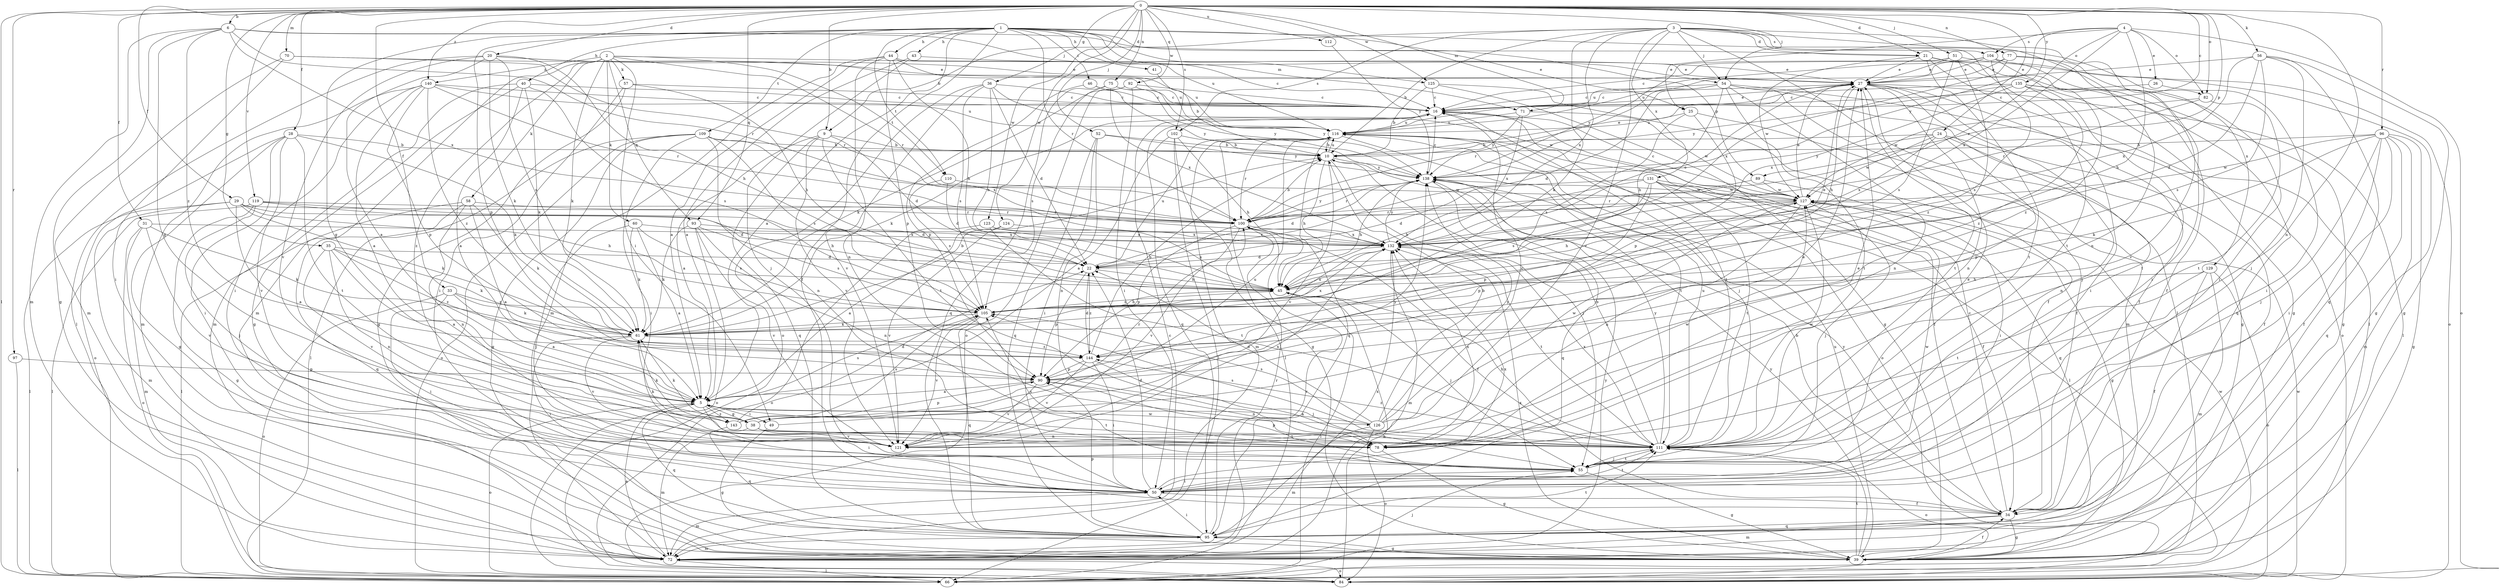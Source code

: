 strict digraph  {
0;
1;
2;
3;
4;
5;
6;
9;
10;
16;
20;
21;
22;
24;
25;
26;
27;
28;
29;
31;
33;
34;
35;
36;
38;
39;
40;
41;
43;
44;
45;
46;
49;
50;
51;
52;
54;
55;
56;
57;
58;
60;
61;
66;
70;
71;
72;
75;
77;
78;
82;
84;
89;
90;
92;
93;
95;
96;
97;
100;
102;
104;
105;
109;
110;
111;
112;
116;
119;
121;
123;
124;
125;
126;
127;
129;
131;
132;
135;
138;
140;
143;
144;
0 -> 6  [label=b];
0 -> 9  [label=b];
0 -> 16  [label=c];
0 -> 20  [label=d];
0 -> 21  [label=d];
0 -> 24  [label=e];
0 -> 28  [label=f];
0 -> 29  [label=f];
0 -> 31  [label=f];
0 -> 33  [label=f];
0 -> 35  [label=g];
0 -> 36  [label=g];
0 -> 51  [label=j];
0 -> 52  [label=j];
0 -> 54  [label=j];
0 -> 56  [label=k];
0 -> 66  [label=l];
0 -> 70  [label=m];
0 -> 71  [label=m];
0 -> 75  [label=n];
0 -> 77  [label=n];
0 -> 78  [label=n];
0 -> 82  [label=o];
0 -> 89  [label=p];
0 -> 92  [label=q];
0 -> 93  [label=q];
0 -> 96  [label=r];
0 -> 97  [label=r];
0 -> 102  [label=s];
0 -> 112  [label=u];
0 -> 119  [label=v];
0 -> 123  [label=w];
0 -> 124  [label=w];
0 -> 125  [label=w];
0 -> 135  [label=y];
0 -> 140  [label=z];
1 -> 5  [label=a];
1 -> 25  [label=e];
1 -> 34  [label=f];
1 -> 38  [label=g];
1 -> 40  [label=h];
1 -> 41  [label=h];
1 -> 43  [label=h];
1 -> 44  [label=h];
1 -> 46  [label=i];
1 -> 71  [label=m];
1 -> 82  [label=o];
1 -> 89  [label=p];
1 -> 90  [label=p];
1 -> 100  [label=r];
1 -> 109  [label=t];
1 -> 110  [label=t];
1 -> 116  [label=u];
1 -> 125  [label=w];
2 -> 16  [label=c];
2 -> 49  [label=i];
2 -> 57  [label=k];
2 -> 58  [label=k];
2 -> 60  [label=k];
2 -> 61  [label=k];
2 -> 72  [label=m];
2 -> 93  [label=q];
2 -> 100  [label=r];
2 -> 110  [label=t];
2 -> 140  [label=z];
2 -> 143  [label=z];
3 -> 9  [label=b];
3 -> 10  [label=b];
3 -> 21  [label=d];
3 -> 54  [label=j];
3 -> 61  [label=k];
3 -> 66  [label=l];
3 -> 78  [label=n];
3 -> 102  [label=s];
3 -> 104  [label=s];
3 -> 111  [label=t];
3 -> 121  [label=v];
3 -> 129  [label=x];
3 -> 131  [label=x];
3 -> 132  [label=x];
4 -> 25  [label=e];
4 -> 26  [label=e];
4 -> 45  [label=h];
4 -> 82  [label=o];
4 -> 84  [label=o];
4 -> 100  [label=r];
4 -> 104  [label=s];
4 -> 132  [label=x];
4 -> 138  [label=y];
5 -> 38  [label=g];
5 -> 49  [label=i];
5 -> 50  [label=i];
5 -> 84  [label=o];
5 -> 95  [label=q];
5 -> 105  [label=s];
5 -> 111  [label=t];
5 -> 126  [label=w];
5 -> 143  [label=z];
6 -> 21  [label=d];
6 -> 38  [label=g];
6 -> 39  [label=g];
6 -> 54  [label=j];
6 -> 72  [label=m];
6 -> 100  [label=r];
6 -> 132  [label=x];
6 -> 144  [label=z];
9 -> 5  [label=a];
9 -> 10  [label=b];
9 -> 22  [label=d];
9 -> 95  [label=q];
9 -> 111  [label=t];
9 -> 121  [label=v];
10 -> 27  [label=e];
10 -> 45  [label=h];
10 -> 55  [label=j];
10 -> 116  [label=u];
10 -> 121  [label=v];
10 -> 138  [label=y];
16 -> 27  [label=e];
16 -> 55  [label=j];
16 -> 61  [label=k];
16 -> 95  [label=q];
16 -> 111  [label=t];
16 -> 116  [label=u];
20 -> 5  [label=a];
20 -> 27  [label=e];
20 -> 45  [label=h];
20 -> 61  [label=k];
20 -> 66  [label=l];
20 -> 105  [label=s];
20 -> 116  [label=u];
20 -> 121  [label=v];
21 -> 27  [label=e];
21 -> 34  [label=f];
21 -> 39  [label=g];
21 -> 66  [label=l];
21 -> 111  [label=t];
21 -> 127  [label=w];
22 -> 45  [label=h];
22 -> 90  [label=p];
22 -> 116  [label=u];
22 -> 144  [label=z];
24 -> 10  [label=b];
24 -> 34  [label=f];
24 -> 78  [label=n];
24 -> 90  [label=p];
24 -> 127  [label=w];
24 -> 132  [label=x];
24 -> 138  [label=y];
25 -> 34  [label=f];
25 -> 90  [label=p];
25 -> 105  [label=s];
25 -> 116  [label=u];
26 -> 16  [label=c];
26 -> 50  [label=i];
27 -> 16  [label=c];
27 -> 34  [label=f];
27 -> 45  [label=h];
27 -> 50  [label=i];
27 -> 55  [label=j];
27 -> 66  [label=l];
27 -> 78  [label=n];
27 -> 111  [label=t];
28 -> 10  [label=b];
28 -> 39  [label=g];
28 -> 50  [label=i];
28 -> 61  [label=k];
28 -> 84  [label=o];
28 -> 111  [label=t];
28 -> 121  [label=v];
29 -> 5  [label=a];
29 -> 22  [label=d];
29 -> 45  [label=h];
29 -> 61  [label=k];
29 -> 66  [label=l];
29 -> 72  [label=m];
29 -> 100  [label=r];
31 -> 61  [label=k];
31 -> 72  [label=m];
31 -> 84  [label=o];
31 -> 121  [label=v];
31 -> 132  [label=x];
33 -> 5  [label=a];
33 -> 50  [label=i];
33 -> 61  [label=k];
33 -> 84  [label=o];
33 -> 105  [label=s];
34 -> 10  [label=b];
34 -> 16  [label=c];
34 -> 39  [label=g];
34 -> 72  [label=m];
34 -> 95  [label=q];
34 -> 138  [label=y];
35 -> 5  [label=a];
35 -> 22  [label=d];
35 -> 61  [label=k];
35 -> 78  [label=n];
35 -> 121  [label=v];
35 -> 144  [label=z];
36 -> 16  [label=c];
36 -> 22  [label=d];
36 -> 45  [label=h];
36 -> 84  [label=o];
36 -> 105  [label=s];
36 -> 121  [label=v];
36 -> 127  [label=w];
38 -> 27  [label=e];
38 -> 61  [label=k];
38 -> 78  [label=n];
38 -> 95  [label=q];
38 -> 100  [label=r];
38 -> 111  [label=t];
38 -> 116  [label=u];
38 -> 121  [label=v];
39 -> 34  [label=f];
39 -> 111  [label=t];
39 -> 116  [label=u];
39 -> 132  [label=x];
39 -> 138  [label=y];
40 -> 5  [label=a];
40 -> 16  [label=c];
40 -> 39  [label=g];
40 -> 61  [label=k];
40 -> 72  [label=m];
40 -> 105  [label=s];
41 -> 10  [label=b];
43 -> 5  [label=a];
43 -> 27  [label=e];
43 -> 55  [label=j];
44 -> 5  [label=a];
44 -> 27  [label=e];
44 -> 45  [label=h];
44 -> 72  [label=m];
44 -> 78  [label=n];
44 -> 90  [label=p];
44 -> 116  [label=u];
45 -> 27  [label=e];
45 -> 55  [label=j];
45 -> 66  [label=l];
45 -> 105  [label=s];
46 -> 16  [label=c];
46 -> 90  [label=p];
46 -> 138  [label=y];
49 -> 39  [label=g];
49 -> 138  [label=y];
50 -> 22  [label=d];
50 -> 34  [label=f];
50 -> 72  [label=m];
50 -> 111  [label=t];
50 -> 127  [label=w];
50 -> 132  [label=x];
51 -> 27  [label=e];
51 -> 84  [label=o];
51 -> 105  [label=s];
51 -> 138  [label=y];
51 -> 144  [label=z];
52 -> 10  [label=b];
52 -> 50  [label=i];
52 -> 78  [label=n];
52 -> 95  [label=q];
52 -> 138  [label=y];
54 -> 16  [label=c];
54 -> 22  [label=d];
54 -> 39  [label=g];
54 -> 45  [label=h];
54 -> 72  [label=m];
54 -> 78  [label=n];
54 -> 84  [label=o];
54 -> 100  [label=r];
54 -> 111  [label=t];
55 -> 27  [label=e];
55 -> 39  [label=g];
55 -> 50  [label=i];
55 -> 90  [label=p];
55 -> 105  [label=s];
55 -> 111  [label=t];
56 -> 22  [label=d];
56 -> 27  [label=e];
56 -> 39  [label=g];
56 -> 55  [label=j];
56 -> 95  [label=q];
56 -> 105  [label=s];
56 -> 132  [label=x];
57 -> 16  [label=c];
57 -> 39  [label=g];
57 -> 45  [label=h];
57 -> 50  [label=i];
58 -> 5  [label=a];
58 -> 61  [label=k];
58 -> 66  [label=l];
58 -> 78  [label=n];
58 -> 95  [label=q];
58 -> 100  [label=r];
60 -> 5  [label=a];
60 -> 55  [label=j];
60 -> 61  [label=k];
60 -> 105  [label=s];
60 -> 132  [label=x];
61 -> 10  [label=b];
61 -> 50  [label=i];
61 -> 121  [label=v];
61 -> 132  [label=x];
61 -> 144  [label=z];
66 -> 127  [label=w];
66 -> 138  [label=y];
70 -> 27  [label=e];
70 -> 50  [label=i];
70 -> 72  [label=m];
70 -> 100  [label=r];
71 -> 116  [label=u];
71 -> 127  [label=w];
71 -> 132  [label=x];
71 -> 138  [label=y];
72 -> 5  [label=a];
72 -> 16  [label=c];
72 -> 55  [label=j];
72 -> 66  [label=l];
72 -> 84  [label=o];
72 -> 100  [label=r];
75 -> 16  [label=c];
75 -> 95  [label=q];
75 -> 105  [label=s];
75 -> 132  [label=x];
75 -> 138  [label=y];
77 -> 27  [label=e];
77 -> 50  [label=i];
77 -> 116  [label=u];
77 -> 121  [label=v];
77 -> 132  [label=x];
78 -> 39  [label=g];
78 -> 127  [label=w];
78 -> 132  [label=x];
82 -> 100  [label=r];
82 -> 111  [label=t];
82 -> 127  [label=w];
84 -> 45  [label=h];
84 -> 127  [label=w];
89 -> 50  [label=i];
89 -> 100  [label=r];
89 -> 127  [label=w];
90 -> 5  [label=a];
90 -> 78  [label=n];
90 -> 121  [label=v];
92 -> 16  [label=c];
92 -> 50  [label=i];
92 -> 61  [label=k];
92 -> 84  [label=o];
92 -> 138  [label=y];
93 -> 61  [label=k];
93 -> 78  [label=n];
93 -> 84  [label=o];
93 -> 105  [label=s];
93 -> 121  [label=v];
93 -> 132  [label=x];
95 -> 39  [label=g];
95 -> 50  [label=i];
95 -> 72  [label=m];
95 -> 90  [label=p];
95 -> 100  [label=r];
95 -> 111  [label=t];
95 -> 132  [label=x];
96 -> 10  [label=b];
96 -> 34  [label=f];
96 -> 39  [label=g];
96 -> 50  [label=i];
96 -> 55  [label=j];
96 -> 61  [label=k];
96 -> 72  [label=m];
96 -> 95  [label=q];
96 -> 127  [label=w];
97 -> 66  [label=l];
97 -> 90  [label=p];
100 -> 10  [label=b];
100 -> 34  [label=f];
100 -> 90  [label=p];
100 -> 121  [label=v];
100 -> 132  [label=x];
100 -> 138  [label=y];
102 -> 5  [label=a];
102 -> 10  [label=b];
102 -> 39  [label=g];
102 -> 45  [label=h];
102 -> 66  [label=l];
104 -> 16  [label=c];
104 -> 27  [label=e];
104 -> 39  [label=g];
104 -> 50  [label=i];
104 -> 105  [label=s];
104 -> 116  [label=u];
104 -> 144  [label=z];
105 -> 45  [label=h];
105 -> 61  [label=k];
105 -> 95  [label=q];
105 -> 121  [label=v];
105 -> 132  [label=x];
109 -> 10  [label=b];
109 -> 39  [label=g];
109 -> 50  [label=i];
109 -> 66  [label=l];
109 -> 78  [label=n];
109 -> 84  [label=o];
109 -> 105  [label=s];
109 -> 132  [label=x];
110 -> 22  [label=d];
110 -> 105  [label=s];
110 -> 127  [label=w];
111 -> 10  [label=b];
111 -> 45  [label=h];
111 -> 55  [label=j];
111 -> 61  [label=k];
111 -> 84  [label=o];
111 -> 105  [label=s];
111 -> 116  [label=u];
111 -> 127  [label=w];
111 -> 132  [label=x];
111 -> 138  [label=y];
111 -> 144  [label=z];
112 -> 138  [label=y];
116 -> 10  [label=b];
116 -> 34  [label=f];
116 -> 66  [label=l];
116 -> 72  [label=m];
116 -> 84  [label=o];
116 -> 95  [label=q];
116 -> 100  [label=r];
116 -> 111  [label=t];
119 -> 22  [label=d];
119 -> 39  [label=g];
119 -> 45  [label=h];
119 -> 55  [label=j];
119 -> 66  [label=l];
119 -> 100  [label=r];
121 -> 27  [label=e];
121 -> 132  [label=x];
123 -> 45  [label=h];
123 -> 84  [label=o];
123 -> 111  [label=t];
123 -> 132  [label=x];
124 -> 5  [label=a];
124 -> 121  [label=v];
124 -> 132  [label=x];
125 -> 10  [label=b];
125 -> 16  [label=c];
125 -> 34  [label=f];
125 -> 39  [label=g];
126 -> 5  [label=a];
126 -> 10  [label=b];
126 -> 16  [label=c];
126 -> 22  [label=d];
126 -> 72  [label=m];
126 -> 84  [label=o];
126 -> 105  [label=s];
126 -> 127  [label=w];
126 -> 138  [label=y];
127 -> 16  [label=c];
127 -> 27  [label=e];
127 -> 39  [label=g];
127 -> 45  [label=h];
127 -> 55  [label=j];
127 -> 78  [label=n];
127 -> 90  [label=p];
127 -> 100  [label=r];
129 -> 34  [label=f];
129 -> 45  [label=h];
129 -> 72  [label=m];
129 -> 84  [label=o];
129 -> 111  [label=t];
131 -> 22  [label=d];
131 -> 34  [label=f];
131 -> 45  [label=h];
131 -> 66  [label=l];
131 -> 90  [label=p];
131 -> 95  [label=q];
131 -> 105  [label=s];
131 -> 111  [label=t];
131 -> 127  [label=w];
132 -> 22  [label=d];
132 -> 27  [label=e];
132 -> 72  [label=m];
132 -> 111  [label=t];
132 -> 138  [label=y];
135 -> 16  [label=c];
135 -> 39  [label=g];
135 -> 95  [label=q];
135 -> 111  [label=t];
135 -> 132  [label=x];
135 -> 138  [label=y];
135 -> 144  [label=z];
138 -> 16  [label=c];
138 -> 22  [label=d];
138 -> 45  [label=h];
138 -> 95  [label=q];
138 -> 100  [label=r];
138 -> 127  [label=w];
140 -> 5  [label=a];
140 -> 16  [label=c];
140 -> 50  [label=i];
140 -> 72  [label=m];
140 -> 90  [label=p];
140 -> 100  [label=r];
140 -> 116  [label=u];
140 -> 144  [label=z];
143 -> 22  [label=d];
143 -> 61  [label=k];
143 -> 72  [label=m];
143 -> 90  [label=p];
143 -> 105  [label=s];
144 -> 10  [label=b];
144 -> 22  [label=d];
144 -> 50  [label=i];
144 -> 55  [label=j];
144 -> 90  [label=p];
144 -> 121  [label=v];
}
